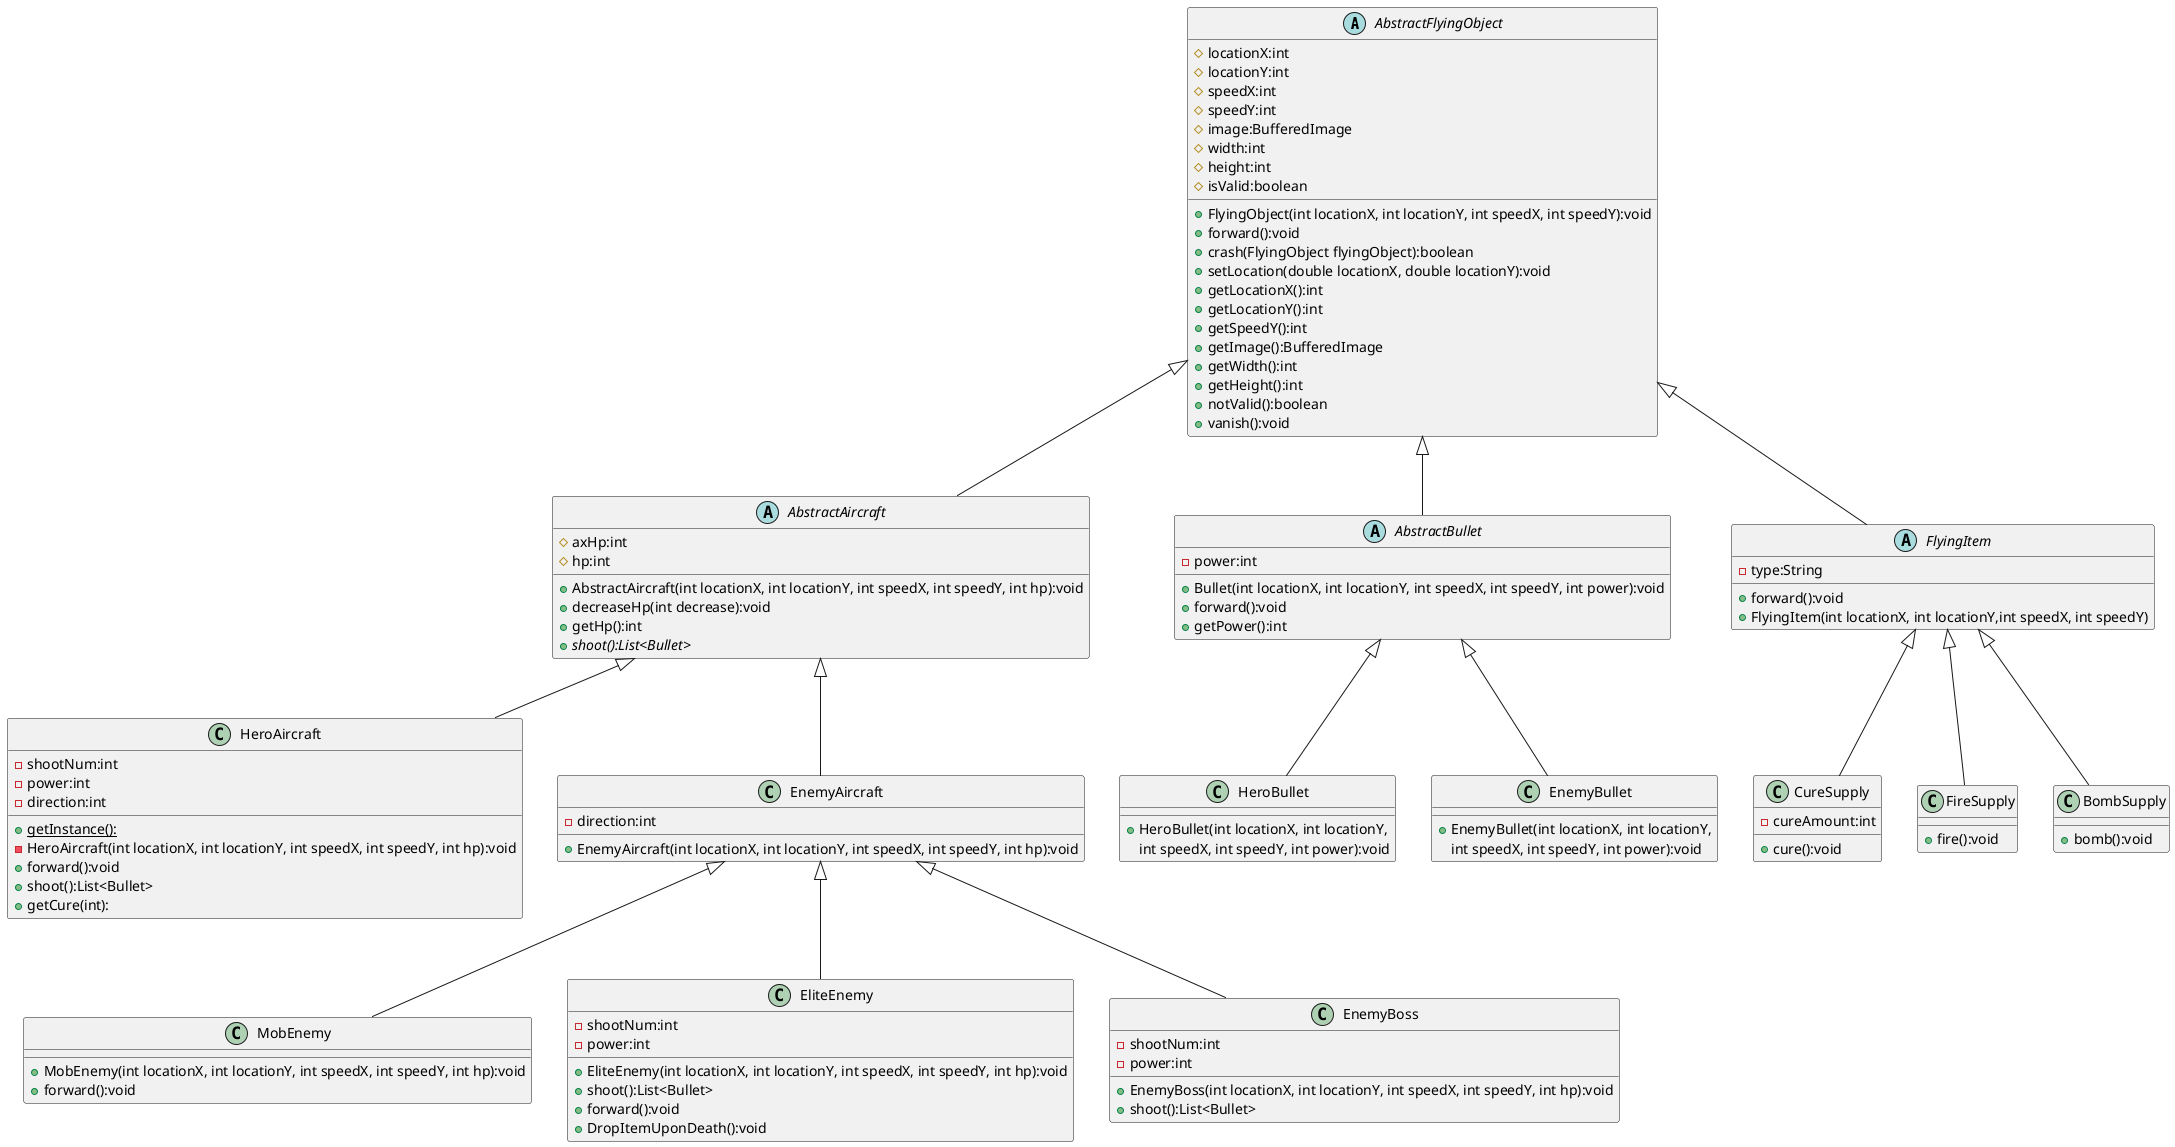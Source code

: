 @startuml
'https://plantuml.com/class-diagram

abstract class AbstractFlyingObject
{
    # locationX:int
    # locationY:int
    # speedX:int
    # speedY:int
    # image:BufferedImage
    # width:int
    # height:int
    # isValid:boolean

    + FlyingObject(int locationX, int locationY, int speedX, int speedY):void
    + forward():void
    + crash(FlyingObject flyingObject):boolean
    + setLocation(double locationX, double locationY):void
    + getLocationX():int
    + getLocationY():int
    + getSpeedY():int
    + getImage():BufferedImage
    + getWidth():int
    + getHeight():int
    + notValid():boolean
    + vanish():void
}
abstract class AbstractAircraft
{
	# axHp:int
    # hp:int
    + AbstractAircraft(int locationX, int locationY, int speedX, int speedY, int hp):void
    + decreaseHp(int decrease):void
    + getHp():int
    + {abstract} shoot():List<Bullet>

 }

abstract class AbstractBullet
{
    - power:int
    + Bullet(int locationX, int locationY, int speedX, int speedY, int power):void
    + forward():void
	+ getPower():int
}

AbstractFlyingObject <|-- AbstractAircraft
AbstractFlyingObject <|-- AbstractBullet

AbstractAircraft <|-- HeroAircraft
AbstractAircraft <|-- EnemyAircraft

EnemyAircraft <|-- MobEnemy
EnemyAircraft <|-- EliteEnemy
EnemyAircraft <|-- EnemyBoss

AbstractBullet <|-- HeroBullet
AbstractBullet <|-- EnemyBullet

class HeroAircraft {
    - shootNum:int
    - power:int
    - direction:int
    + {static} getInstance():
    - HeroAircraft(int locationX, int locationY, int speedX, int speedY, int hp):void
    + forward():void
    + shoot():List<Bullet>
    + getCure(int):
}

class EnemyAircraft{
    - direction:int
    + EnemyAircraft(int locationX, int locationY, int speedX, int speedY, int hp):void
}



class MobEnemy {
    + MobEnemy(int locationX, int locationY, int speedX, int speedY, int hp):void
    + forward():void
}
class EliteEnemy{
    - shootNum:int
    - power:int
    + EliteEnemy(int locationX, int locationY, int speedX, int speedY, int hp):void
    + shoot():List<Bullet>
    + forward():void
    + DropItemUponDeath():void

}
class EnemyBoss{
    - shootNum:int
    - power:int
    + EnemyBoss(int locationX, int locationY, int speedX, int speedY, int hp):void
    + shoot():List<Bullet>

}
class HeroBullet {
    + HeroBullet(int locationX, int locationY,
     int speedX, int speedY, int power):void
}

class EnemyBullet {
    + EnemyBullet(int locationX, int locationY,
     int speedX, int speedY, int power):void
}
AbstractFlyingObject <|-- FlyingItem
abstract class FlyingItem{
    - type:String
    +forward():void
    + FlyingItem(int locationX, int locationY,int speedX, int speedY)

}
FlyingItem <|-- CureSupply
FlyingItem <|-- FireSupply
FlyingItem <|-- BombSupply
class CureSupply{
    -cureAmount:int
    +cure():void
}
class FireSupply{
    +fire():void
}
class BombSupply{
    +bomb():void
}
@enduml
